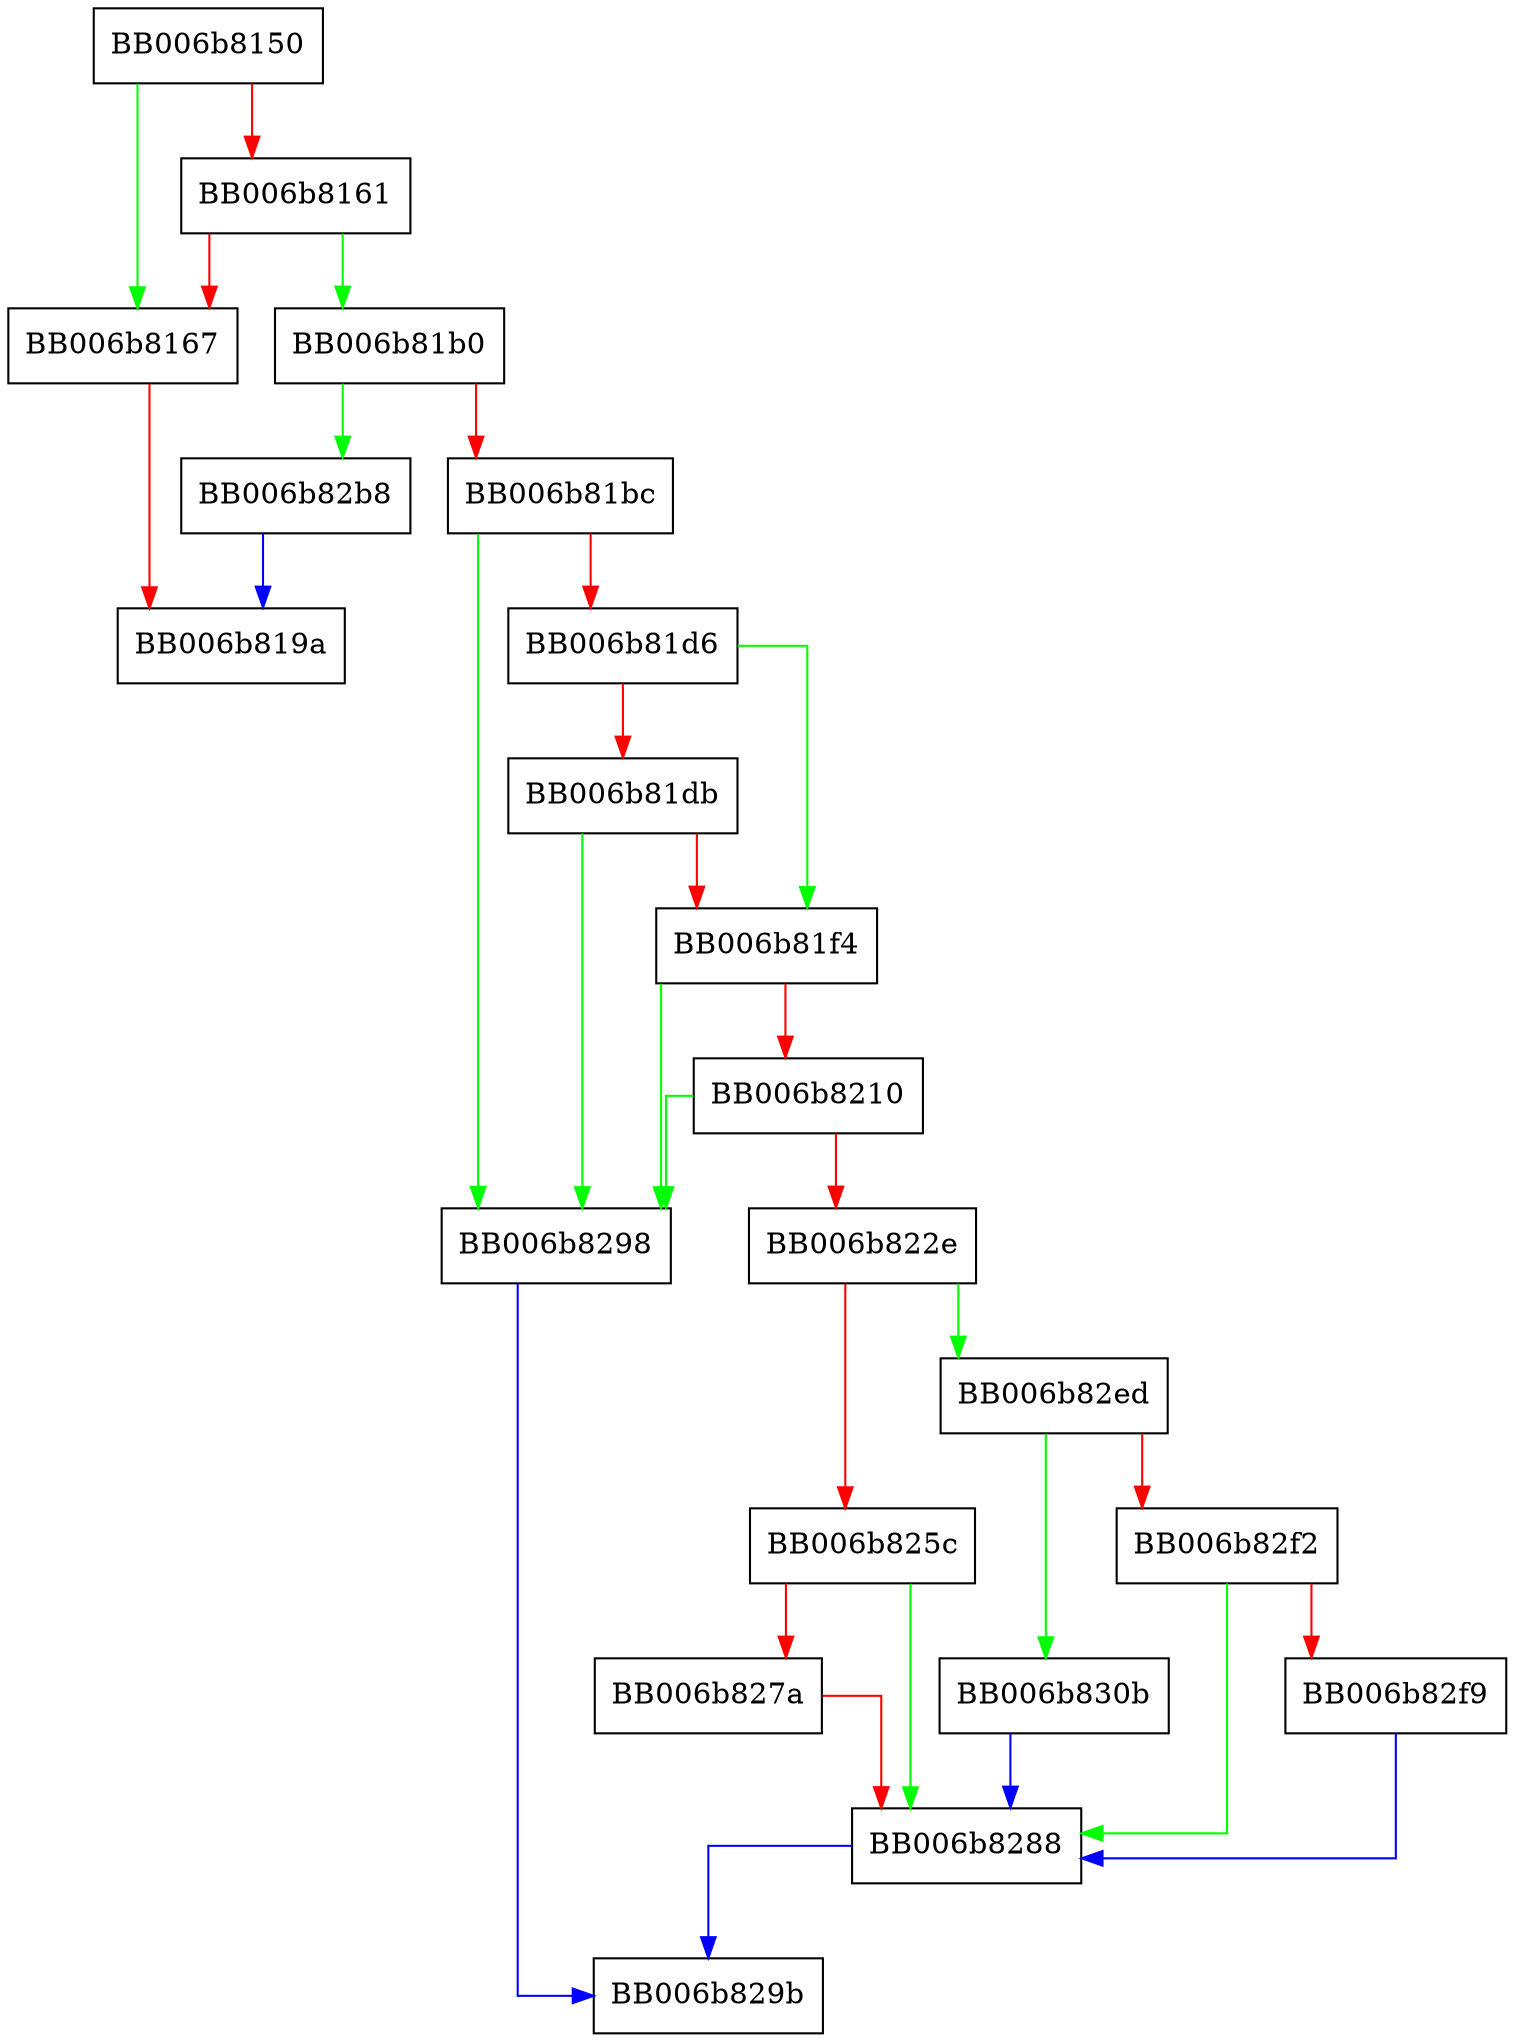 digraph ec_to_EncryptedPrivateKeyInfo_pem_encode {
  node [shape="box"];
  graph [splines=ortho];
  BB006b8150 -> BB006b8167 [color="green"];
  BB006b8150 -> BB006b8161 [color="red"];
  BB006b8161 -> BB006b81b0 [color="green"];
  BB006b8161 -> BB006b8167 [color="red"];
  BB006b8167 -> BB006b819a [color="red"];
  BB006b81b0 -> BB006b82b8 [color="green"];
  BB006b81b0 -> BB006b81bc [color="red"];
  BB006b81bc -> BB006b8298 [color="green"];
  BB006b81bc -> BB006b81d6 [color="red"];
  BB006b81d6 -> BB006b81f4 [color="green"];
  BB006b81d6 -> BB006b81db [color="red"];
  BB006b81db -> BB006b8298 [color="green"];
  BB006b81db -> BB006b81f4 [color="red"];
  BB006b81f4 -> BB006b8298 [color="green"];
  BB006b81f4 -> BB006b8210 [color="red"];
  BB006b8210 -> BB006b8298 [color="green"];
  BB006b8210 -> BB006b822e [color="red"];
  BB006b822e -> BB006b82ed [color="green"];
  BB006b822e -> BB006b825c [color="red"];
  BB006b825c -> BB006b8288 [color="green"];
  BB006b825c -> BB006b827a [color="red"];
  BB006b827a -> BB006b8288 [color="red"];
  BB006b8288 -> BB006b829b [color="blue"];
  BB006b8298 -> BB006b829b [color="blue"];
  BB006b82b8 -> BB006b819a [color="blue"];
  BB006b82ed -> BB006b830b [color="green"];
  BB006b82ed -> BB006b82f2 [color="red"];
  BB006b82f2 -> BB006b8288 [color="green"];
  BB006b82f2 -> BB006b82f9 [color="red"];
  BB006b82f9 -> BB006b8288 [color="blue"];
  BB006b830b -> BB006b8288 [color="blue"];
}